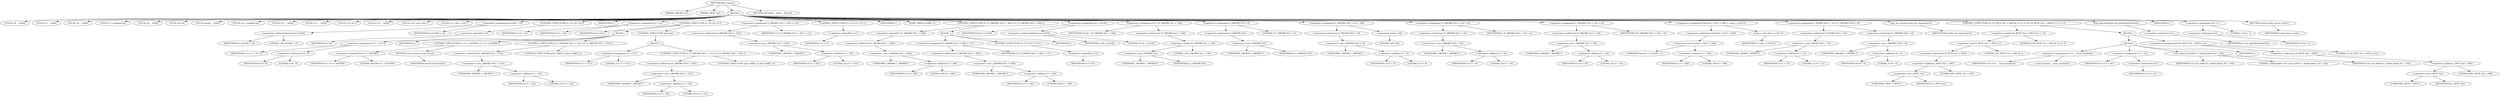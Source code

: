 digraph tftp_connect {  
"1000115" [label = "(METHOD,tftp_connect)" ]
"1000116" [label = "(PARAM,_QWORD *a1)" ]
"1000117" [label = "(PARAM,_BYTE *a2)" ]
"1000118" [label = "(BLOCK,,)" ]
"1000119" [label = "(LOCAL,v4: __int64)" ]
"1000120" [label = "(LOCAL,v5: __int64)" ]
"1000121" [label = "(LOCAL,v6: __int64)" ]
"1000122" [label = "(LOCAL,v7: unsigned int)" ]
"1000123" [label = "(LOCAL,v8: __int64)" ]
"1000124" [label = "(LOCAL,v9: int)" ]
"1000125" [label = "(LOCAL,result: __int64)" ]
"1000126" [label = "(LOCAL,v11: unsigned int)" ]
"1000127" [label = "(LOCAL,v12: __int64)" ]
"1000128" [label = "(LOCAL,v13: __int64)" ]
"1000129" [label = "(LOCAL,v14: int *)" ]
"1000130" [label = "(LOCAL,v15: __int64)" ]
"1000131" [label = "(LOCAL,v16: const char *)" ]
"1000132" [label = "(LOCAL,v17: char [ 128 ])" ]
"1000133" [label = "(<operator>.assignment,a1[148] = v4)" ]
"1000134" [label = "(<operator>.indirectIndexAccess,a1[148])" ]
"1000135" [label = "(IDENTIFIER,a1,a1[148] = v4)" ]
"1000136" [label = "(LITERAL,148,a1[148] = v4)" ]
"1000137" [label = "(IDENTIFIER,v4,a1[148] = v4)" ]
"1000138" [label = "(CONTROL_STRUCTURE,if ( !v4 ),if ( !v4 ))" ]
"1000139" [label = "(<operator>.logicalNot,!v4)" ]
"1000140" [label = "(IDENTIFIER,v4,!v4)" ]
"1000141" [label = "(IDENTIFIER,L,)" ]
"1000142" [label = "(<operator>.assignment,v5 = v4)" ]
"1000143" [label = "(IDENTIFIER,v5,v5 = v4)" ]
"1000144" [label = "(IDENTIFIER,v4,v5 = v4)" ]
"1000145" [label = "(CONTROL_STRUCTURE,if ( v6 ),if ( v6 ))" ]
"1000146" [label = "(IDENTIFIER,v6,if ( v6 ))" ]
"1000147" [label = "(BLOCK,,)" ]
"1000148" [label = "(<operator>.assignment,v11 = v6 - 8)" ]
"1000149" [label = "(IDENTIFIER,v11,v11 = v6 - 8)" ]
"1000150" [label = "(<operator>.subtraction,v6 - 8)" ]
"1000151" [label = "(IDENTIFIER,v6,v6 - 8)" ]
"1000152" [label = "(LITERAL,8,v6 - 8)" ]
"1000153" [label = "(IDENTIFIER,L,)" ]
"1000154" [label = "(CONTROL_STRUCTURE,if ( v11 > 0xFFB0 ),if ( v11 > 0xFFB0 ))" ]
"1000155" [label = "(<operator>.greaterThan,v11 > 0xFFB0)" ]
"1000156" [label = "(IDENTIFIER,v11,v11 > 0xFFB0)" ]
"1000157" [label = "(LITERAL,0xFFB0,v11 > 0xFFB0)" ]
"1000158" [label = "(RETURN,return result;,return result;)" ]
"1000159" [label = "(IDENTIFIER,result,return result;)" ]
"1000160" [label = "(CONTROL_STRUCTURE,if ( *(_QWORD *)(v5 + 352) ),if ( *(_QWORD *)(v5 + 352) ))" ]
"1000161" [label = "(<operator>.indirection,*(_QWORD *)(v5 + 352))" ]
"1000162" [label = "(<operator>.cast,(_QWORD *)(v5 + 352))" ]
"1000163" [label = "(UNKNOWN,_QWORD *,_QWORD *)" ]
"1000164" [label = "(<operator>.addition,v5 + 352)" ]
"1000165" [label = "(IDENTIFIER,v5,v5 + 352)" ]
"1000166" [label = "(LITERAL,352,v5 + 352)" ]
"1000167" [label = "(CONTROL_STRUCTURE,goto LABEL_4;,goto LABEL_4;)" ]
"1000168" [label = "(CONTROL_STRUCTURE,else,else)" ]
"1000169" [label = "(BLOCK,,)" ]
"1000170" [label = "(<operator>.assignment,v7 = 512)" ]
"1000171" [label = "(IDENTIFIER,v7,v7 = 512)" ]
"1000172" [label = "(LITERAL,512,v7 = 512)" ]
"1000173" [label = "(CONTROL_STRUCTURE,if ( *(_QWORD *)(v5 + 352) ),if ( *(_QWORD *)(v5 + 352) ))" ]
"1000174" [label = "(<operator>.indirection,*(_QWORD *)(v5 + 352))" ]
"1000175" [label = "(<operator>.cast,(_QWORD *)(v5 + 352))" ]
"1000176" [label = "(UNKNOWN,_QWORD *,_QWORD *)" ]
"1000177" [label = "(<operator>.addition,v5 + 352)" ]
"1000178" [label = "(IDENTIFIER,v5,v5 + 352)" ]
"1000179" [label = "(LITERAL,352,v5 + 352)" ]
"1000180" [label = "(CONTROL_STRUCTURE,goto LABEL_4;,goto LABEL_4;)" ]
"1000181" [label = "(<operator>.assignment,*(_QWORD *)(v5 + 352) = v12)" ]
"1000182" [label = "(<operator>.indirection,*(_QWORD *)(v5 + 352))" ]
"1000183" [label = "(<operator>.cast,(_QWORD *)(v5 + 352))" ]
"1000184" [label = "(UNKNOWN,_QWORD *,_QWORD *)" ]
"1000185" [label = "(<operator>.addition,v5 + 352)" ]
"1000186" [label = "(IDENTIFIER,v5,v5 + 352)" ]
"1000187" [label = "(LITERAL,352,v5 + 352)" ]
"1000188" [label = "(IDENTIFIER,v12,*(_QWORD *)(v5 + 352) = v12)" ]
"1000189" [label = "(CONTROL_STRUCTURE,if ( !v12 ),if ( !v12 ))" ]
"1000190" [label = "(<operator>.logicalNot,!v12)" ]
"1000191" [label = "(IDENTIFIER,v12,!v12)" ]
"1000192" [label = "(IDENTIFIER,L,)" ]
"1000193" [label = "(JUMP_TARGET,LABEL_4)" ]
"1000194" [label = "(CONTROL_STRUCTURE,if ( !*(_QWORD *)(v5 + 360) ),if ( !*(_QWORD *)(v5 + 360) ))" ]
"1000195" [label = "(<operator>.logicalNot,!*(_QWORD *)(v5 + 360))" ]
"1000196" [label = "(<operator>.indirection,*(_QWORD *)(v5 + 360))" ]
"1000197" [label = "(<operator>.cast,(_QWORD *)(v5 + 360))" ]
"1000198" [label = "(UNKNOWN,_QWORD *,_QWORD *)" ]
"1000199" [label = "(<operator>.addition,v5 + 360)" ]
"1000200" [label = "(IDENTIFIER,v5,v5 + 360)" ]
"1000201" [label = "(LITERAL,360,v5 + 360)" ]
"1000202" [label = "(BLOCK,,)" ]
"1000203" [label = "(<operator>.assignment,*(_QWORD *)(v5 + 360) = v13)" ]
"1000204" [label = "(<operator>.indirection,*(_QWORD *)(v5 + 360))" ]
"1000205" [label = "(<operator>.cast,(_QWORD *)(v5 + 360))" ]
"1000206" [label = "(UNKNOWN,_QWORD *,_QWORD *)" ]
"1000207" [label = "(<operator>.addition,v5 + 360)" ]
"1000208" [label = "(IDENTIFIER,v5,v5 + 360)" ]
"1000209" [label = "(LITERAL,360,v5 + 360)" ]
"1000210" [label = "(IDENTIFIER,v13,*(_QWORD *)(v5 + 360) = v13)" ]
"1000211" [label = "(CONTROL_STRUCTURE,if ( !v13 ),if ( !v13 ))" ]
"1000212" [label = "(<operator>.logicalNot,!v13)" ]
"1000213" [label = "(IDENTIFIER,v13,!v13)" ]
"1000214" [label = "(IDENTIFIER,L,)" ]
"1000215" [label = "(<operator>.assignment,v8 = a1[14])" ]
"1000216" [label = "(IDENTIFIER,v8,v8 = a1[14])" ]
"1000217" [label = "(<operator>.indirectIndexAccess,a1[14])" ]
"1000218" [label = "(IDENTIFIER,a1,v8 = a1[14])" ]
"1000219" [label = "(LITERAL,14,v8 = a1[14])" ]
"1000220" [label = "(<operator>.assignment,v9 = *((_DWORD *)a1 + 156))" ]
"1000221" [label = "(IDENTIFIER,v9,v9 = *((_DWORD *)a1 + 156))" ]
"1000222" [label = "(<operator>.indirection,*((_DWORD *)a1 + 156))" ]
"1000223" [label = "(<operator>.addition,(_DWORD *)a1 + 156)" ]
"1000224" [label = "(<operator>.cast,(_DWORD *)a1)" ]
"1000225" [label = "(UNKNOWN,_DWORD *,_DWORD *)" ]
"1000226" [label = "(IDENTIFIER,a1,(_DWORD *)a1)" ]
"1000227" [label = "(LITERAL,156,(_DWORD *)a1 + 156)" ]
"1000228" [label = "(<operator>.assignment,*(_DWORD *)v5 = 0)" ]
"1000229" [label = "(<operator>.indirection,*(_DWORD *)v5)" ]
"1000230" [label = "(<operator>.cast,(_DWORD *)v5)" ]
"1000231" [label = "(UNKNOWN,_DWORD *,_DWORD *)" ]
"1000232" [label = "(IDENTIFIER,v5,(_DWORD *)v5)" ]
"1000233" [label = "(LITERAL,0,*(_DWORD *)v5 = 0)" ]
"1000234" [label = "(<operator>.assignment,*(_DWORD *)(v5 + 8) = -100)" ]
"1000235" [label = "(<operator>.indirection,*(_DWORD *)(v5 + 8))" ]
"1000236" [label = "(<operator>.cast,(_DWORD *)(v5 + 8))" ]
"1000237" [label = "(UNKNOWN,_DWORD *,_DWORD *)" ]
"1000238" [label = "(<operator>.addition,v5 + 8)" ]
"1000239" [label = "(IDENTIFIER,v5,v5 + 8)" ]
"1000240" [label = "(LITERAL,8,v5 + 8)" ]
"1000241" [label = "(<operator>.minus,-100)" ]
"1000242" [label = "(LITERAL,100,-100)" ]
"1000243" [label = "(<operator>.assignment,*(_QWORD *)(v5 + 16) = a1)" ]
"1000244" [label = "(<operator>.indirection,*(_QWORD *)(v5 + 16))" ]
"1000245" [label = "(<operator>.cast,(_QWORD *)(v5 + 16))" ]
"1000246" [label = "(UNKNOWN,_QWORD *,_QWORD *)" ]
"1000247" [label = "(<operator>.addition,v5 + 16)" ]
"1000248" [label = "(IDENTIFIER,v5,v5 + 16)" ]
"1000249" [label = "(LITERAL,16,v5 + 16)" ]
"1000250" [label = "(IDENTIFIER,a1,*(_QWORD *)(v5 + 16) = a1)" ]
"1000251" [label = "(<operator>.assignment,*(_DWORD *)(v5 + 24) = v9)" ]
"1000252" [label = "(<operator>.indirection,*(_DWORD *)(v5 + 24))" ]
"1000253" [label = "(<operator>.cast,(_DWORD *)(v5 + 24))" ]
"1000254" [label = "(UNKNOWN,_DWORD *,_DWORD *)" ]
"1000255" [label = "(<operator>.addition,v5 + 24)" ]
"1000256" [label = "(IDENTIFIER,v5,v5 + 24)" ]
"1000257" [label = "(LITERAL,24,v5 + 24)" ]
"1000258" [label = "(IDENTIFIER,v9,*(_DWORD *)(v5 + 24) = v9)" ]
"1000259" [label = "(<operator>.assignment,*(int32x2_t *)(v5 + 340) = vdup_n_s32(v7))" ]
"1000260" [label = "(<operator>.indirection,*(int32x2_t *)(v5 + 340))" ]
"1000261" [label = "(<operator>.cast,(int32x2_t *)(v5 + 340))" ]
"1000262" [label = "(UNKNOWN,int32x2_t *,int32x2_t *)" ]
"1000263" [label = "(<operator>.addition,v5 + 340)" ]
"1000264" [label = "(IDENTIFIER,v5,v5 + 340)" ]
"1000265" [label = "(LITERAL,340,v5 + 340)" ]
"1000266" [label = "(vdup_n_s32,vdup_n_s32(v7))" ]
"1000267" [label = "(IDENTIFIER,v7,vdup_n_s32(v7))" ]
"1000268" [label = "(<operator>.assignment,*(_WORD *)(v5 + 72) = *(_DWORD *)(v8 + 4))" ]
"1000269" [label = "(<operator>.indirection,*(_WORD *)(v5 + 72))" ]
"1000270" [label = "(<operator>.cast,(_WORD *)(v5 + 72))" ]
"1000271" [label = "(UNKNOWN,_WORD *,_WORD *)" ]
"1000272" [label = "(<operator>.addition,v5 + 72)" ]
"1000273" [label = "(IDENTIFIER,v5,v5 + 72)" ]
"1000274" [label = "(LITERAL,72,v5 + 72)" ]
"1000275" [label = "(<operator>.indirection,*(_DWORD *)(v8 + 4))" ]
"1000276" [label = "(<operator>.cast,(_DWORD *)(v8 + 4))" ]
"1000277" [label = "(UNKNOWN,_DWORD *,_DWORD *)" ]
"1000278" [label = "(<operator>.addition,v8 + 4)" ]
"1000279" [label = "(IDENTIFIER,v8,v8 + 4)" ]
"1000280" [label = "(LITERAL,4,v8 + 4)" ]
"1000281" [label = "(tftp_set_timeouts,tftp_set_timeouts(v5))" ]
"1000282" [label = "(IDENTIFIER,v5,tftp_set_timeouts(v5))" ]
"1000283" [label = "(CONTROL_STRUCTURE,if ( (*((_BYTE *)a1 + 895) & 2) == 0 ),if ( (*((_BYTE *)a1 + 895) & 2) == 0 ))" ]
"1000284" [label = "(<operator>.equals,(*((_BYTE *)a1 + 895) & 2) == 0)" ]
"1000285" [label = "(<operator>.and,*((_BYTE *)a1 + 895) & 2)" ]
"1000286" [label = "(<operator>.indirection,*((_BYTE *)a1 + 895))" ]
"1000287" [label = "(<operator>.addition,(_BYTE *)a1 + 895)" ]
"1000288" [label = "(<operator>.cast,(_BYTE *)a1)" ]
"1000289" [label = "(UNKNOWN,_BYTE *,_BYTE *)" ]
"1000290" [label = "(IDENTIFIER,a1,(_BYTE *)a1)" ]
"1000291" [label = "(LITERAL,895,(_BYTE *)a1 + 895)" ]
"1000292" [label = "(LITERAL,2,*((_BYTE *)a1 + 895) & 2)" ]
"1000293" [label = "(LITERAL,0,(*((_BYTE *)a1 + 895) & 2) == 0)" ]
"1000294" [label = "(BLOCK,,)" ]
"1000295" [label = "(BLOCK,,)" ]
"1000296" [label = "(<operator>.assignment,v14 = __errno_location())" ]
"1000297" [label = "(IDENTIFIER,v14,v14 = __errno_location())" ]
"1000298" [label = "(__errno_location,__errno_location())" ]
"1000299" [label = "(<operator>.assignment,v15 = *a1)" ]
"1000300" [label = "(IDENTIFIER,v15,v15 = *a1)" ]
"1000301" [label = "(<operator>.indirection,*a1)" ]
"1000302" [label = "(IDENTIFIER,a1,v15 = *a1)" ]
"1000303" [label = "(Curl_failf,Curl_failf(v15, \"bind() failed; %s\", v16))" ]
"1000304" [label = "(IDENTIFIER,v15,Curl_failf(v15, \"bind() failed; %s\", v16))" ]
"1000305" [label = "(LITERAL,\"bind() failed; %s\",Curl_failf(v15, \"bind() failed; %s\", v16))" ]
"1000306" [label = "(IDENTIFIER,v16,Curl_failf(v15, \"bind() failed; %s\", v16))" ]
"1000307" [label = "(IDENTIFIER,L,)" ]
"1000308" [label = "(<operators>.assignmentOr,*((_BYTE *)a1 + 895) |= 2u)" ]
"1000309" [label = "(<operator>.indirection,*((_BYTE *)a1 + 895))" ]
"1000310" [label = "(<operator>.addition,(_BYTE *)a1 + 895)" ]
"1000311" [label = "(<operator>.cast,(_BYTE *)a1)" ]
"1000312" [label = "(UNKNOWN,_BYTE *,_BYTE *)" ]
"1000313" [label = "(IDENTIFIER,a1,(_BYTE *)a1)" ]
"1000314" [label = "(LITERAL,895,(_BYTE *)a1 + 895)" ]
"1000315" [label = "(LITERAL,2u,*((_BYTE *)a1 + 895) |= 2u)" ]
"1000316" [label = "(Curl_pgrsStartNow,Curl_pgrsStartNow(*a1))" ]
"1000317" [label = "(<operator>.indirection,*a1)" ]
"1000318" [label = "(IDENTIFIER,a1,Curl_pgrsStartNow(*a1))" ]
"1000319" [label = "(IDENTIFIER,L,)" ]
"1000320" [label = "(<operator>.assignment,*a2 = 1)" ]
"1000321" [label = "(<operator>.indirection,*a2)" ]
"1000322" [label = "(IDENTIFIER,a2,*a2 = 1)" ]
"1000323" [label = "(LITERAL,1,*a2 = 1)" ]
"1000324" [label = "(RETURN,return result;,return result;)" ]
"1000325" [label = "(IDENTIFIER,result,return result;)" ]
"1000326" [label = "(METHOD_RETURN,__int64 __fastcall)" ]
  "1000115" -> "1000116" 
  "1000115" -> "1000117" 
  "1000115" -> "1000118" 
  "1000115" -> "1000326" 
  "1000118" -> "1000119" 
  "1000118" -> "1000120" 
  "1000118" -> "1000121" 
  "1000118" -> "1000122" 
  "1000118" -> "1000123" 
  "1000118" -> "1000124" 
  "1000118" -> "1000125" 
  "1000118" -> "1000126" 
  "1000118" -> "1000127" 
  "1000118" -> "1000128" 
  "1000118" -> "1000129" 
  "1000118" -> "1000130" 
  "1000118" -> "1000131" 
  "1000118" -> "1000132" 
  "1000118" -> "1000133" 
  "1000118" -> "1000138" 
  "1000118" -> "1000141" 
  "1000118" -> "1000142" 
  "1000118" -> "1000145" 
  "1000118" -> "1000181" 
  "1000118" -> "1000189" 
  "1000118" -> "1000192" 
  "1000118" -> "1000193" 
  "1000118" -> "1000194" 
  "1000118" -> "1000215" 
  "1000118" -> "1000220" 
  "1000118" -> "1000228" 
  "1000118" -> "1000234" 
  "1000118" -> "1000243" 
  "1000118" -> "1000251" 
  "1000118" -> "1000259" 
  "1000118" -> "1000268" 
  "1000118" -> "1000281" 
  "1000118" -> "1000283" 
  "1000118" -> "1000316" 
  "1000118" -> "1000319" 
  "1000118" -> "1000320" 
  "1000118" -> "1000324" 
  "1000133" -> "1000134" 
  "1000133" -> "1000137" 
  "1000134" -> "1000135" 
  "1000134" -> "1000136" 
  "1000138" -> "1000139" 
  "1000139" -> "1000140" 
  "1000142" -> "1000143" 
  "1000142" -> "1000144" 
  "1000145" -> "1000146" 
  "1000145" -> "1000147" 
  "1000145" -> "1000168" 
  "1000147" -> "1000148" 
  "1000147" -> "1000153" 
  "1000147" -> "1000154" 
  "1000147" -> "1000160" 
  "1000148" -> "1000149" 
  "1000148" -> "1000150" 
  "1000150" -> "1000151" 
  "1000150" -> "1000152" 
  "1000154" -> "1000155" 
  "1000154" -> "1000158" 
  "1000155" -> "1000156" 
  "1000155" -> "1000157" 
  "1000158" -> "1000159" 
  "1000160" -> "1000161" 
  "1000160" -> "1000167" 
  "1000161" -> "1000162" 
  "1000162" -> "1000163" 
  "1000162" -> "1000164" 
  "1000164" -> "1000165" 
  "1000164" -> "1000166" 
  "1000168" -> "1000169" 
  "1000169" -> "1000170" 
  "1000169" -> "1000173" 
  "1000170" -> "1000171" 
  "1000170" -> "1000172" 
  "1000173" -> "1000174" 
  "1000173" -> "1000180" 
  "1000174" -> "1000175" 
  "1000175" -> "1000176" 
  "1000175" -> "1000177" 
  "1000177" -> "1000178" 
  "1000177" -> "1000179" 
  "1000181" -> "1000182" 
  "1000181" -> "1000188" 
  "1000182" -> "1000183" 
  "1000183" -> "1000184" 
  "1000183" -> "1000185" 
  "1000185" -> "1000186" 
  "1000185" -> "1000187" 
  "1000189" -> "1000190" 
  "1000190" -> "1000191" 
  "1000194" -> "1000195" 
  "1000194" -> "1000202" 
  "1000195" -> "1000196" 
  "1000196" -> "1000197" 
  "1000197" -> "1000198" 
  "1000197" -> "1000199" 
  "1000199" -> "1000200" 
  "1000199" -> "1000201" 
  "1000202" -> "1000203" 
  "1000202" -> "1000211" 
  "1000202" -> "1000214" 
  "1000203" -> "1000204" 
  "1000203" -> "1000210" 
  "1000204" -> "1000205" 
  "1000205" -> "1000206" 
  "1000205" -> "1000207" 
  "1000207" -> "1000208" 
  "1000207" -> "1000209" 
  "1000211" -> "1000212" 
  "1000212" -> "1000213" 
  "1000215" -> "1000216" 
  "1000215" -> "1000217" 
  "1000217" -> "1000218" 
  "1000217" -> "1000219" 
  "1000220" -> "1000221" 
  "1000220" -> "1000222" 
  "1000222" -> "1000223" 
  "1000223" -> "1000224" 
  "1000223" -> "1000227" 
  "1000224" -> "1000225" 
  "1000224" -> "1000226" 
  "1000228" -> "1000229" 
  "1000228" -> "1000233" 
  "1000229" -> "1000230" 
  "1000230" -> "1000231" 
  "1000230" -> "1000232" 
  "1000234" -> "1000235" 
  "1000234" -> "1000241" 
  "1000235" -> "1000236" 
  "1000236" -> "1000237" 
  "1000236" -> "1000238" 
  "1000238" -> "1000239" 
  "1000238" -> "1000240" 
  "1000241" -> "1000242" 
  "1000243" -> "1000244" 
  "1000243" -> "1000250" 
  "1000244" -> "1000245" 
  "1000245" -> "1000246" 
  "1000245" -> "1000247" 
  "1000247" -> "1000248" 
  "1000247" -> "1000249" 
  "1000251" -> "1000252" 
  "1000251" -> "1000258" 
  "1000252" -> "1000253" 
  "1000253" -> "1000254" 
  "1000253" -> "1000255" 
  "1000255" -> "1000256" 
  "1000255" -> "1000257" 
  "1000259" -> "1000260" 
  "1000259" -> "1000266" 
  "1000260" -> "1000261" 
  "1000261" -> "1000262" 
  "1000261" -> "1000263" 
  "1000263" -> "1000264" 
  "1000263" -> "1000265" 
  "1000266" -> "1000267" 
  "1000268" -> "1000269" 
  "1000268" -> "1000275" 
  "1000269" -> "1000270" 
  "1000270" -> "1000271" 
  "1000270" -> "1000272" 
  "1000272" -> "1000273" 
  "1000272" -> "1000274" 
  "1000275" -> "1000276" 
  "1000276" -> "1000277" 
  "1000276" -> "1000278" 
  "1000278" -> "1000279" 
  "1000278" -> "1000280" 
  "1000281" -> "1000282" 
  "1000283" -> "1000284" 
  "1000283" -> "1000294" 
  "1000284" -> "1000285" 
  "1000284" -> "1000293" 
  "1000285" -> "1000286" 
  "1000285" -> "1000292" 
  "1000286" -> "1000287" 
  "1000287" -> "1000288" 
  "1000287" -> "1000291" 
  "1000288" -> "1000289" 
  "1000288" -> "1000290" 
  "1000294" -> "1000295" 
  "1000294" -> "1000308" 
  "1000295" -> "1000296" 
  "1000295" -> "1000299" 
  "1000295" -> "1000303" 
  "1000295" -> "1000307" 
  "1000296" -> "1000297" 
  "1000296" -> "1000298" 
  "1000299" -> "1000300" 
  "1000299" -> "1000301" 
  "1000301" -> "1000302" 
  "1000303" -> "1000304" 
  "1000303" -> "1000305" 
  "1000303" -> "1000306" 
  "1000308" -> "1000309" 
  "1000308" -> "1000315" 
  "1000309" -> "1000310" 
  "1000310" -> "1000311" 
  "1000310" -> "1000314" 
  "1000311" -> "1000312" 
  "1000311" -> "1000313" 
  "1000316" -> "1000317" 
  "1000317" -> "1000318" 
  "1000320" -> "1000321" 
  "1000320" -> "1000323" 
  "1000321" -> "1000322" 
  "1000324" -> "1000325" 
}
